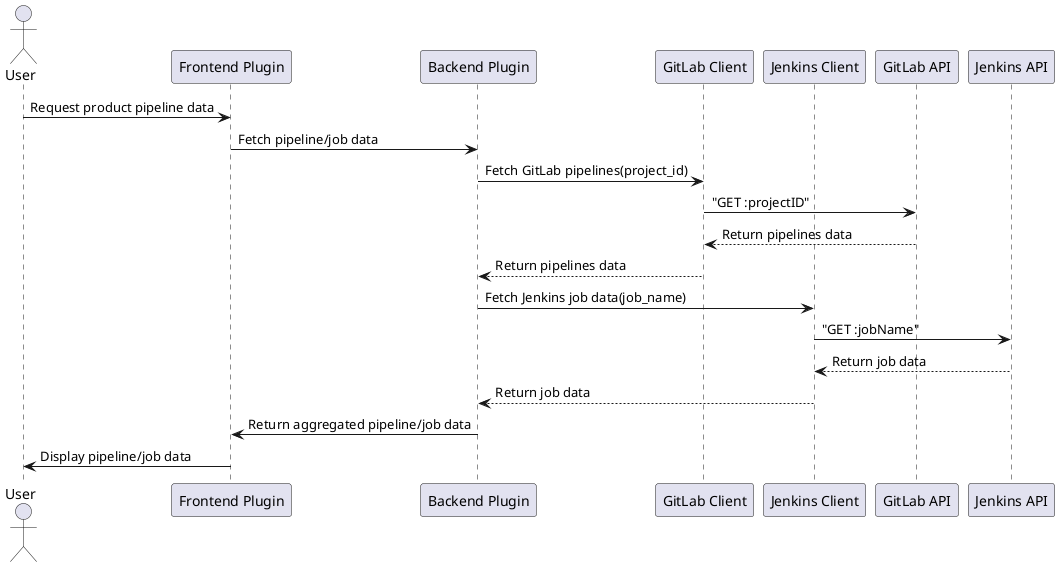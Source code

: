 @startuml
actor User
participant "Frontend Plugin" as FP
participant "Backend Plugin" as BP
participant "GitLab Client" as GC
participant "Jenkins Client" as JC

User -> FP: Request product pipeline data
FP -> BP: Fetch pipeline/job data
BP -> GC: Fetch GitLab pipelines(project_id)
GC -> "GitLab API": "GET :projectID"
"GitLab API" --> GC: Return pipelines data
GC --> BP: Return pipelines data

BP -> JC: Fetch Jenkins job data(job_name)
JC -> "Jenkins API": "GET :jobName"
"Jenkins API" --> JC: Return job data
JC --> BP: Return job data

BP -> FP: Return aggregated pipeline/job data
FP -> User: Display pipeline/job data
@enduml
